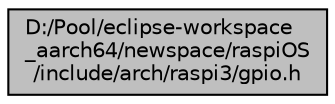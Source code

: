 digraph "D:/Pool/eclipse-workspace_aarch64/newspace/raspiOS/include/arch/raspi3/gpio.h"
{
  edge [fontname="Helvetica",fontsize="10",labelfontname="Helvetica",labelfontsize="10"];
  node [fontname="Helvetica",fontsize="10",shape=record];
  Node295 [label="D:/Pool/eclipse-workspace\l_aarch64/newspace/raspiOS\l/include/arch/raspi3/gpio.h",height=0.2,width=0.4,color="black", fillcolor="grey75", style="filled", fontcolor="black"];
}
